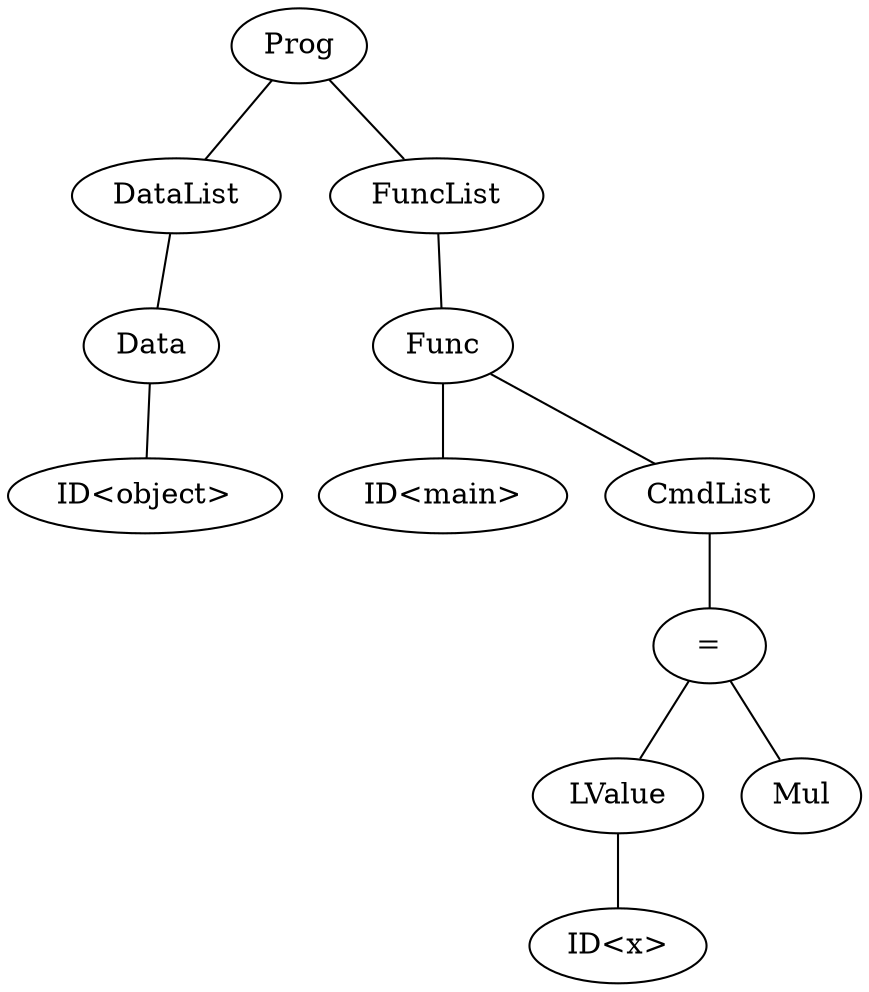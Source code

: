 graph program {
14 [label=Prog]
14--2
2 [label=DataList]
2--1
1 [label= "Data"]
1--0
0 [label="ID<object>"]
14--13
13 [label=FuncList]
13--12
12 [label="Func"]
12--11
11 [label="ID<main>"]
12--10
10 [label=CmdList]
10--9
9 [label= "="]
9--5
5 [label="LValue"]
5--4
4 [label="ID<x>"]
9--8
8 [label="Mul"]
}
